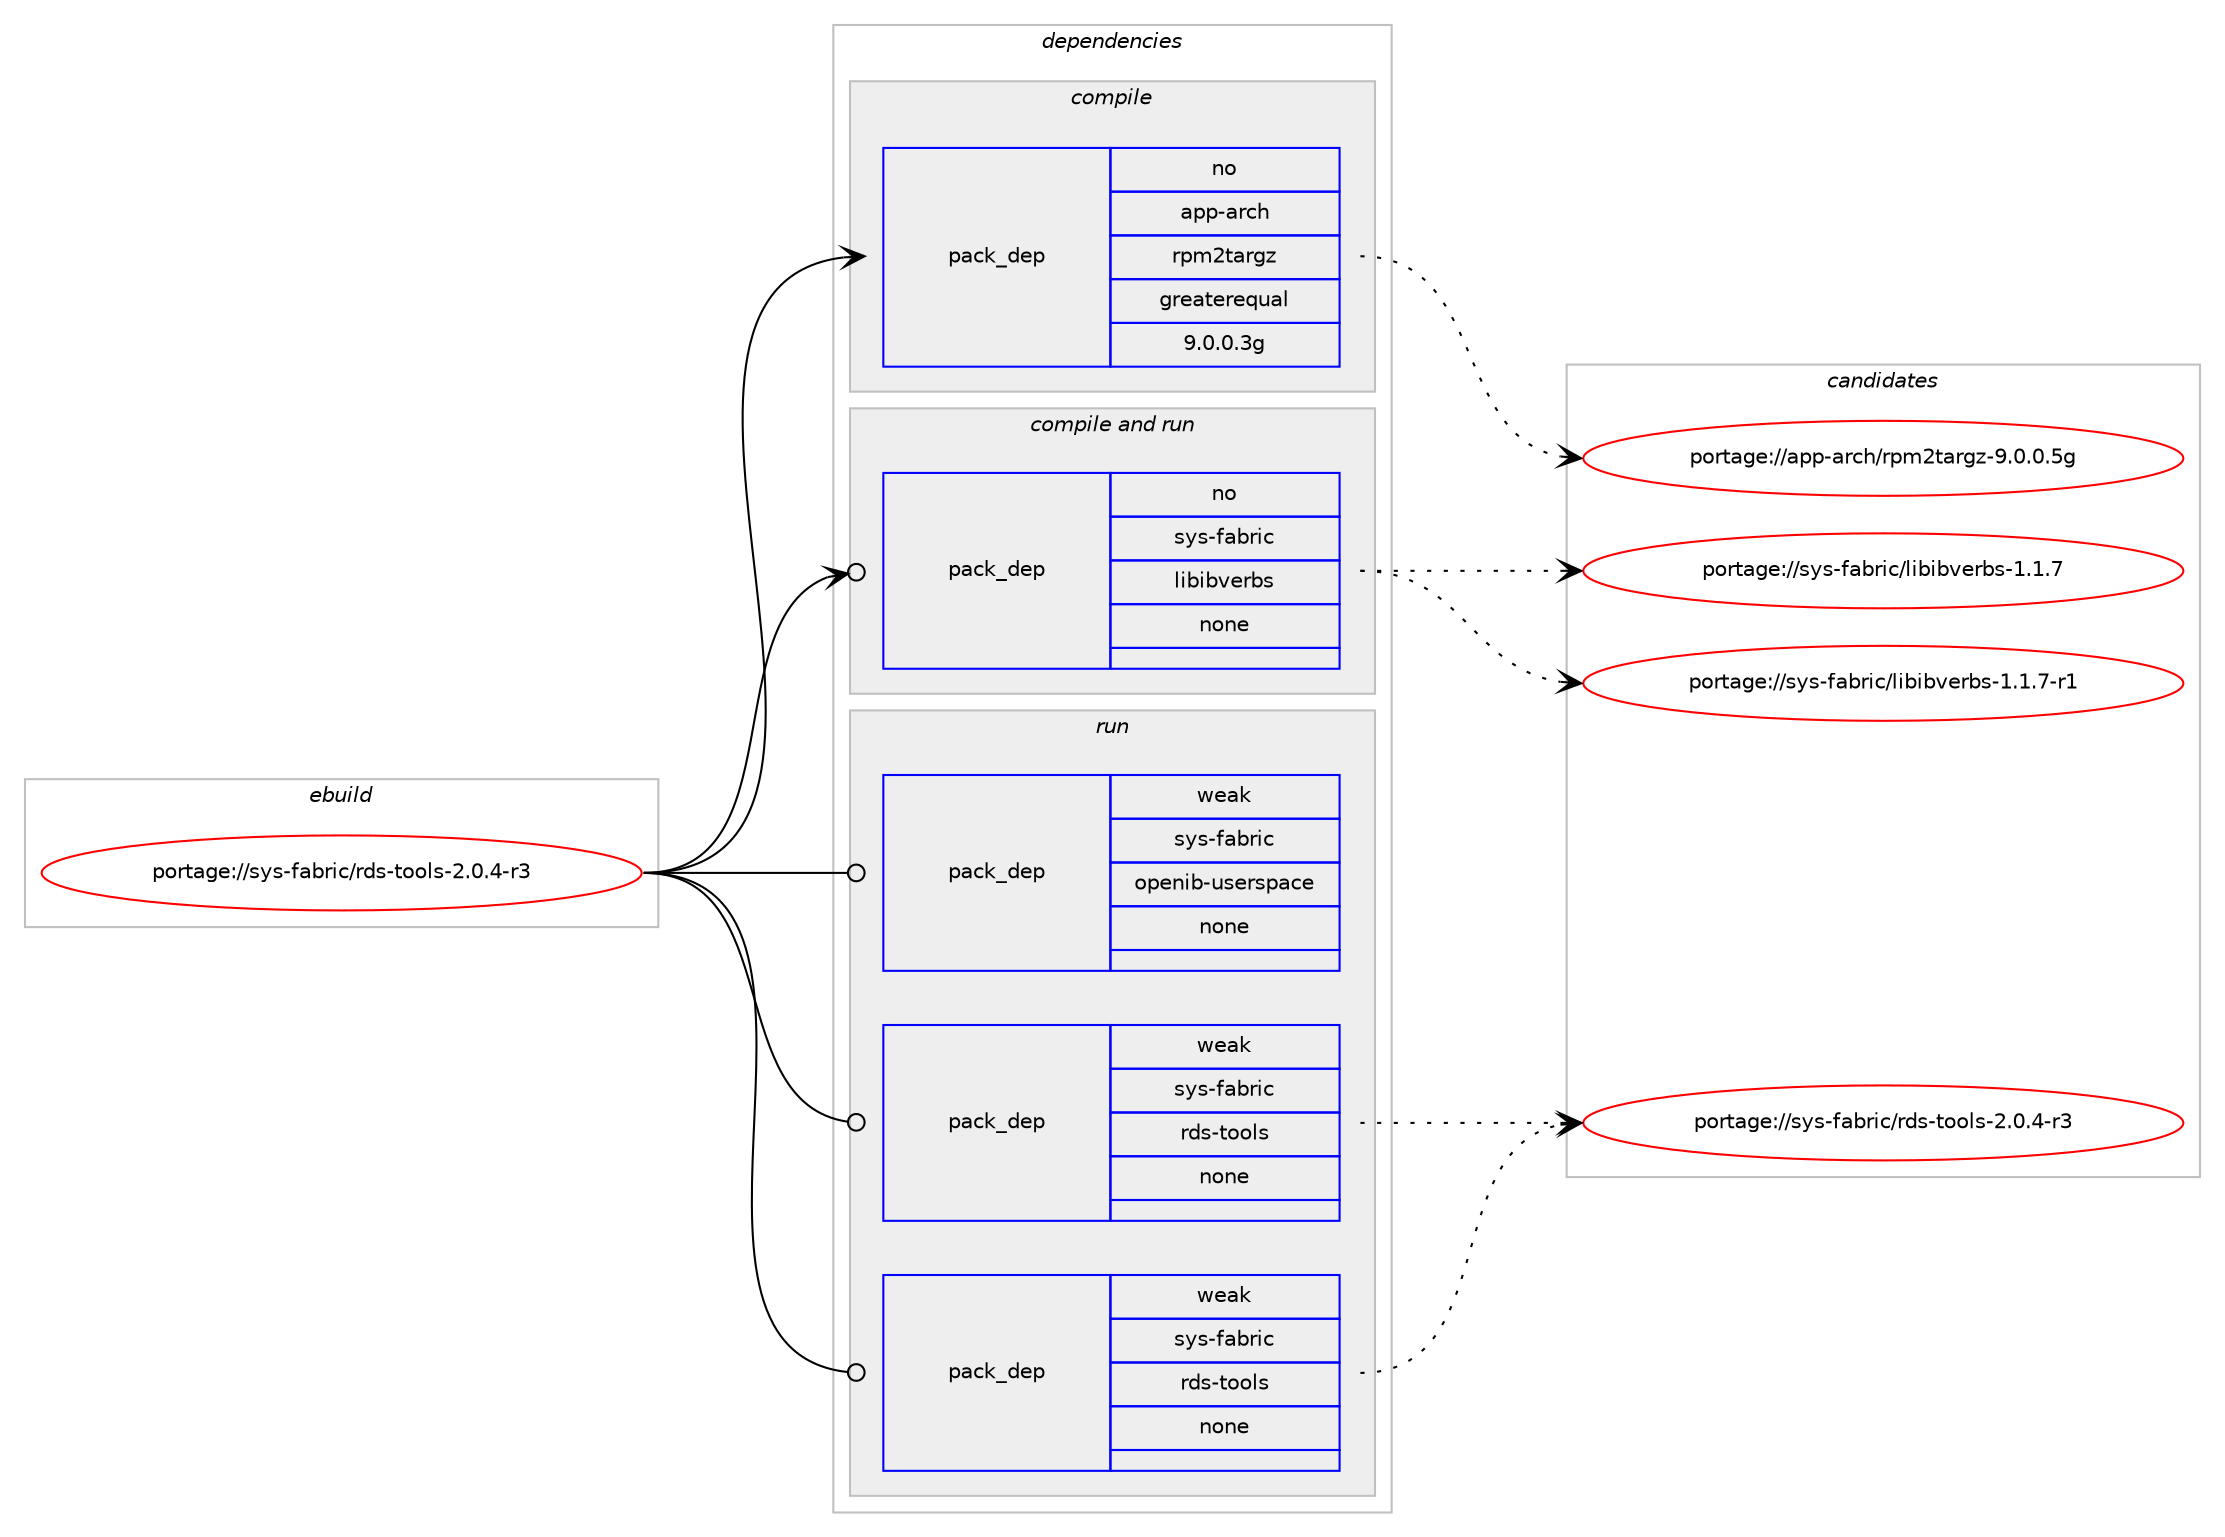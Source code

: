digraph prolog {

# *************
# Graph options
# *************

newrank=true;
concentrate=true;
compound=true;
graph [rankdir=LR,fontname=Helvetica,fontsize=10,ranksep=1.5];#, ranksep=2.5, nodesep=0.2];
edge  [arrowhead=vee];
node  [fontname=Helvetica,fontsize=10];

# **********
# The ebuild
# **********

subgraph cluster_leftcol {
color=gray;
rank=same;
label=<<i>ebuild</i>>;
id [label="portage://sys-fabric/rds-tools-2.0.4-r3", color=red, width=4, href="../sys-fabric/rds-tools-2.0.4-r3.svg"];
}

# ****************
# The dependencies
# ****************

subgraph cluster_midcol {
color=gray;
label=<<i>dependencies</i>>;
subgraph cluster_compile {
fillcolor="#eeeeee";
style=filled;
label=<<i>compile</i>>;
subgraph pack314554 {
dependency424352 [label=<<TABLE BORDER="0" CELLBORDER="1" CELLSPACING="0" CELLPADDING="4" WIDTH="220"><TR><TD ROWSPAN="6" CELLPADDING="30">pack_dep</TD></TR><TR><TD WIDTH="110">no</TD></TR><TR><TD>app-arch</TD></TR><TR><TD>rpm2targz</TD></TR><TR><TD>greaterequal</TD></TR><TR><TD>9.0.0.3g</TD></TR></TABLE>>, shape=none, color=blue];
}
id:e -> dependency424352:w [weight=20,style="solid",arrowhead="vee"];
}
subgraph cluster_compileandrun {
fillcolor="#eeeeee";
style=filled;
label=<<i>compile and run</i>>;
subgraph pack314555 {
dependency424353 [label=<<TABLE BORDER="0" CELLBORDER="1" CELLSPACING="0" CELLPADDING="4" WIDTH="220"><TR><TD ROWSPAN="6" CELLPADDING="30">pack_dep</TD></TR><TR><TD WIDTH="110">no</TD></TR><TR><TD>sys-fabric</TD></TR><TR><TD>libibverbs</TD></TR><TR><TD>none</TD></TR><TR><TD></TD></TR></TABLE>>, shape=none, color=blue];
}
id:e -> dependency424353:w [weight=20,style="solid",arrowhead="odotvee"];
}
subgraph cluster_run {
fillcolor="#eeeeee";
style=filled;
label=<<i>run</i>>;
subgraph pack314556 {
dependency424354 [label=<<TABLE BORDER="0" CELLBORDER="1" CELLSPACING="0" CELLPADDING="4" WIDTH="220"><TR><TD ROWSPAN="6" CELLPADDING="30">pack_dep</TD></TR><TR><TD WIDTH="110">weak</TD></TR><TR><TD>sys-fabric</TD></TR><TR><TD>openib-userspace</TD></TR><TR><TD>none</TD></TR><TR><TD></TD></TR></TABLE>>, shape=none, color=blue];
}
id:e -> dependency424354:w [weight=20,style="solid",arrowhead="odot"];
subgraph pack314557 {
dependency424355 [label=<<TABLE BORDER="0" CELLBORDER="1" CELLSPACING="0" CELLPADDING="4" WIDTH="220"><TR><TD ROWSPAN="6" CELLPADDING="30">pack_dep</TD></TR><TR><TD WIDTH="110">weak</TD></TR><TR><TD>sys-fabric</TD></TR><TR><TD>rds-tools</TD></TR><TR><TD>none</TD></TR><TR><TD></TD></TR></TABLE>>, shape=none, color=blue];
}
id:e -> dependency424355:w [weight=20,style="solid",arrowhead="odot"];
subgraph pack314558 {
dependency424356 [label=<<TABLE BORDER="0" CELLBORDER="1" CELLSPACING="0" CELLPADDING="4" WIDTH="220"><TR><TD ROWSPAN="6" CELLPADDING="30">pack_dep</TD></TR><TR><TD WIDTH="110">weak</TD></TR><TR><TD>sys-fabric</TD></TR><TR><TD>rds-tools</TD></TR><TR><TD>none</TD></TR><TR><TD></TD></TR></TABLE>>, shape=none, color=blue];
}
id:e -> dependency424356:w [weight=20,style="solid",arrowhead="odot"];
}
}

# **************
# The candidates
# **************

subgraph cluster_choices {
rank=same;
color=gray;
label=<<i>candidates</i>>;

subgraph choice314554 {
color=black;
nodesep=1;
choiceportage971121124597114991044711411210950116971141031224557464846484653103 [label="portage://app-arch/rpm2targz-9.0.0.5g", color=red, width=4,href="../app-arch/rpm2targz-9.0.0.5g.svg"];
dependency424352:e -> choiceportage971121124597114991044711411210950116971141031224557464846484653103:w [style=dotted,weight="100"];
}
subgraph choice314555 {
color=black;
nodesep=1;
choiceportage1151211154510297981141059947108105981059811810111498115454946494655 [label="portage://sys-fabric/libibverbs-1.1.7", color=red, width=4,href="../sys-fabric/libibverbs-1.1.7.svg"];
choiceportage11512111545102979811410599471081059810598118101114981154549464946554511449 [label="portage://sys-fabric/libibverbs-1.1.7-r1", color=red, width=4,href="../sys-fabric/libibverbs-1.1.7-r1.svg"];
dependency424353:e -> choiceportage1151211154510297981141059947108105981059811810111498115454946494655:w [style=dotted,weight="100"];
dependency424353:e -> choiceportage11512111545102979811410599471081059810598118101114981154549464946554511449:w [style=dotted,weight="100"];
}
subgraph choice314556 {
color=black;
nodesep=1;
}
subgraph choice314557 {
color=black;
nodesep=1;
choiceportage1151211154510297981141059947114100115451161111111081154550464846524511451 [label="portage://sys-fabric/rds-tools-2.0.4-r3", color=red, width=4,href="../sys-fabric/rds-tools-2.0.4-r3.svg"];
dependency424355:e -> choiceportage1151211154510297981141059947114100115451161111111081154550464846524511451:w [style=dotted,weight="100"];
}
subgraph choice314558 {
color=black;
nodesep=1;
choiceportage1151211154510297981141059947114100115451161111111081154550464846524511451 [label="portage://sys-fabric/rds-tools-2.0.4-r3", color=red, width=4,href="../sys-fabric/rds-tools-2.0.4-r3.svg"];
dependency424356:e -> choiceportage1151211154510297981141059947114100115451161111111081154550464846524511451:w [style=dotted,weight="100"];
}
}

}
